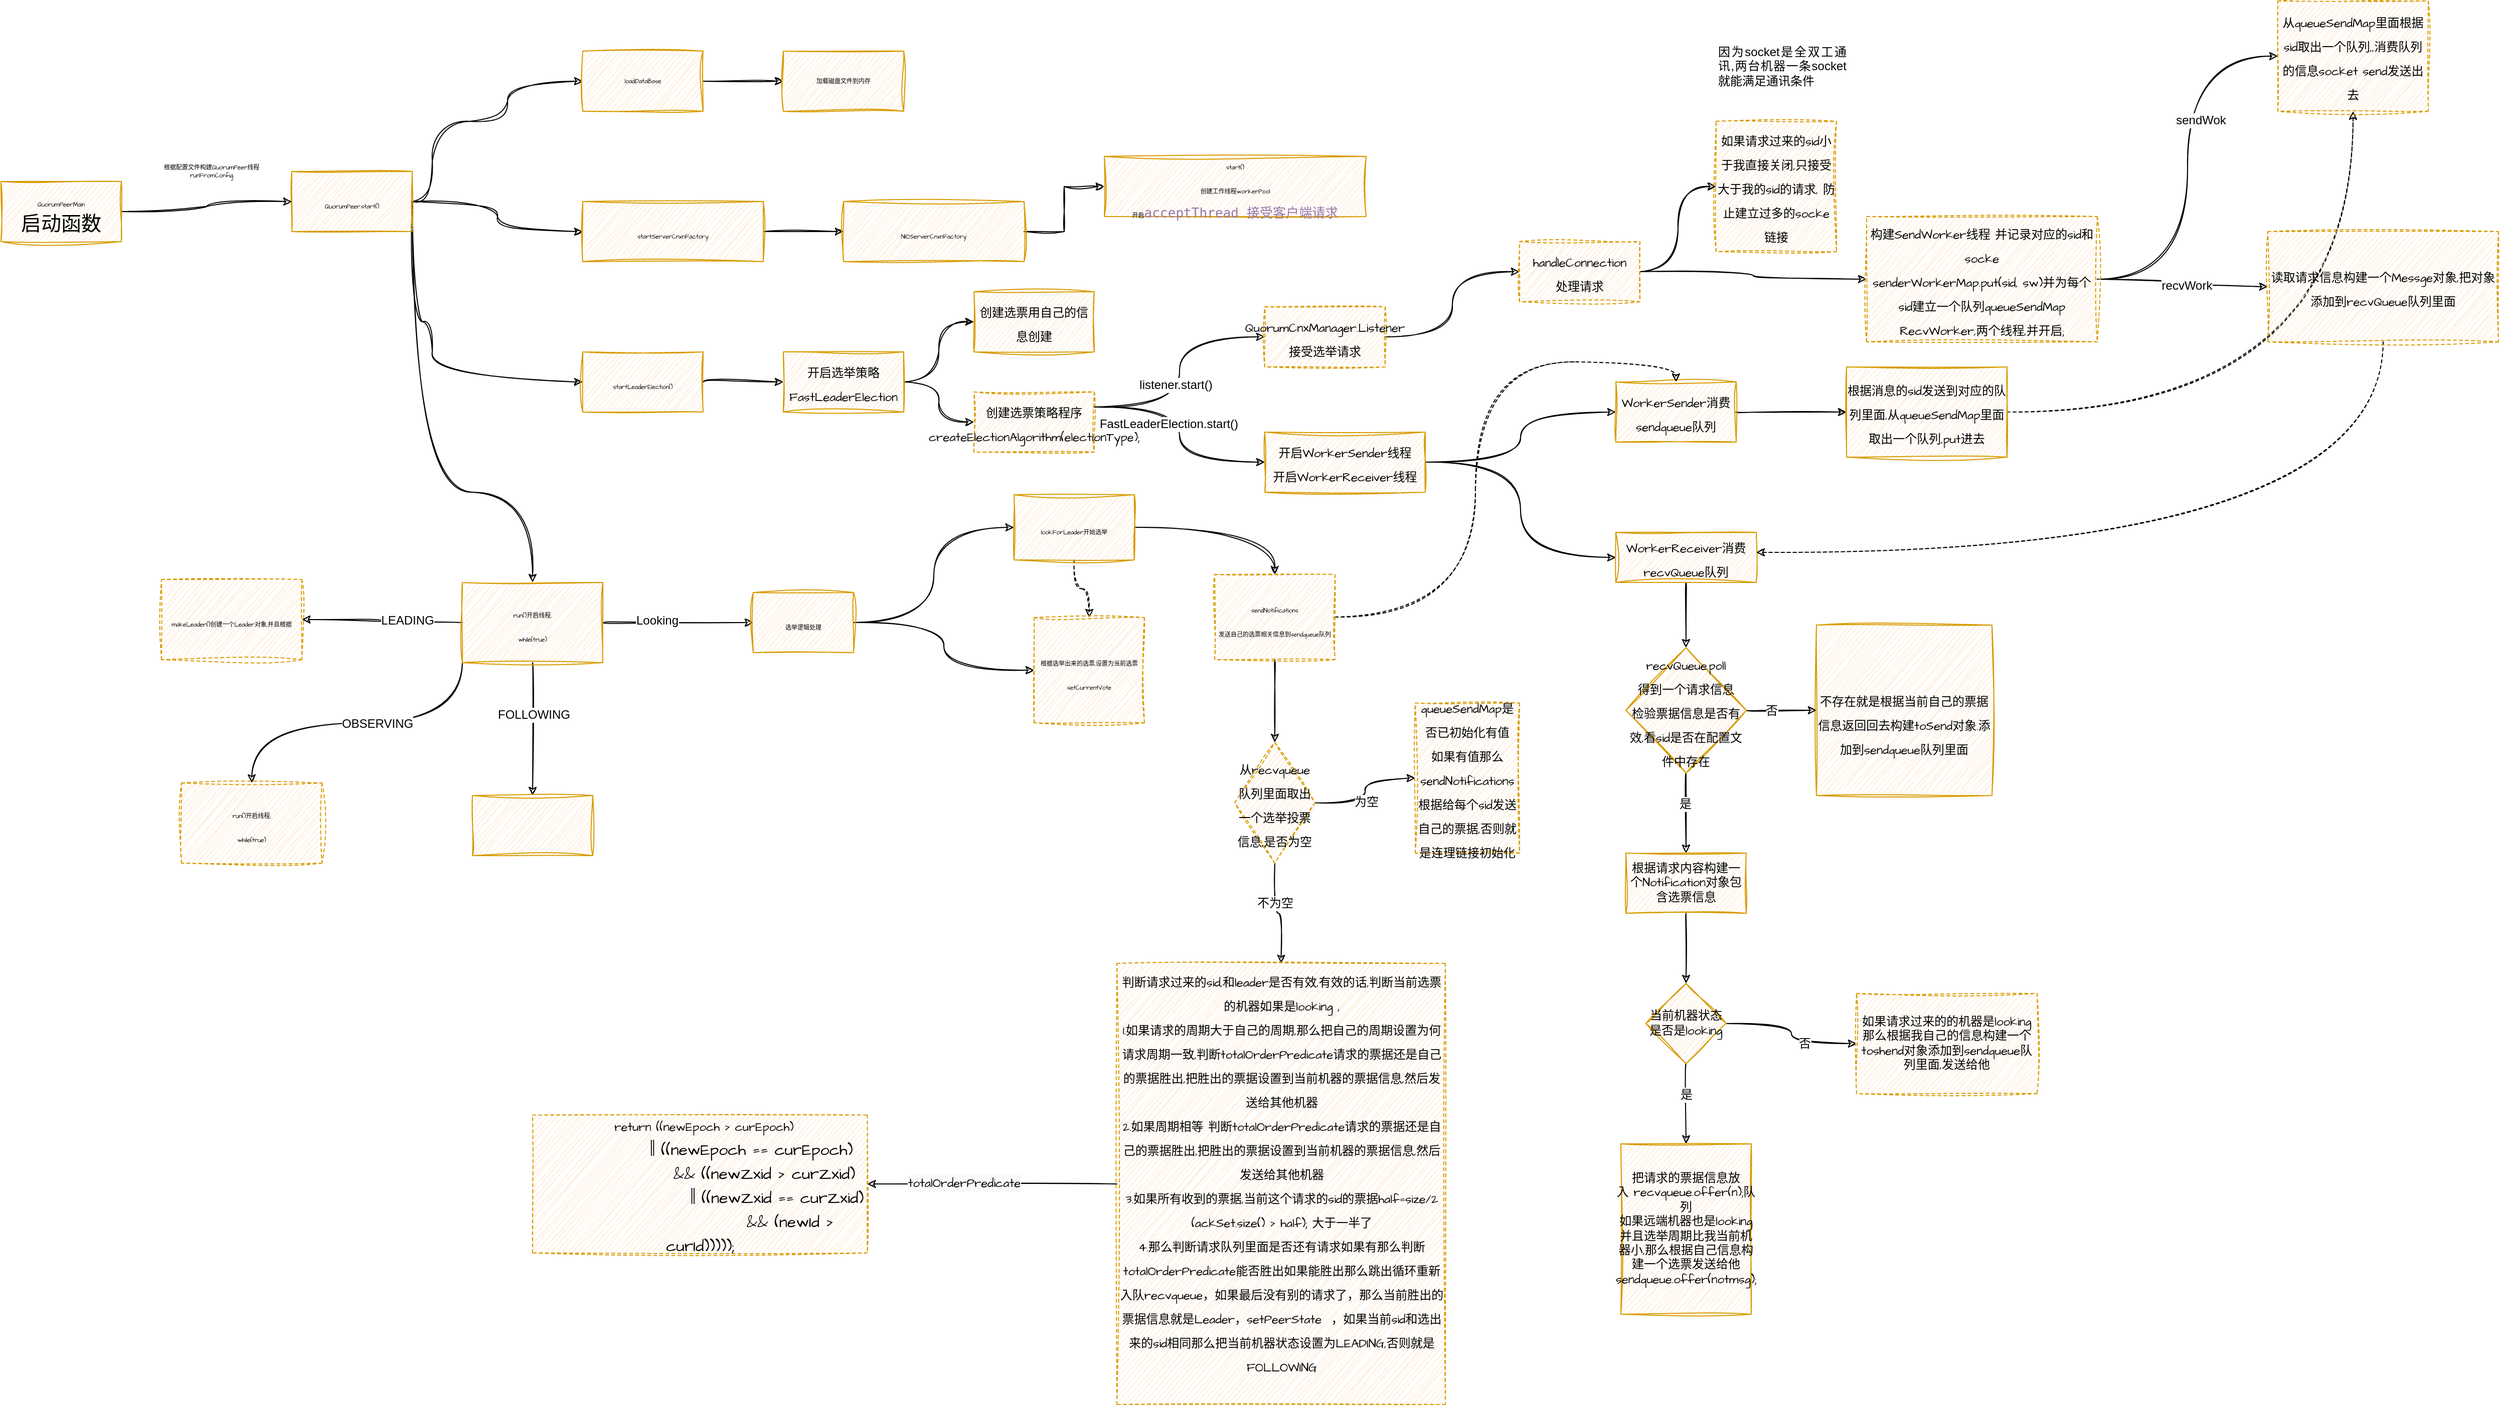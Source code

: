 <mxfile version="20.5.1" type="github">
  <diagram id="4QdjrTniJYbwN_iSQlsD" name="第 1 页">
    <mxGraphModel dx="3076" dy="1963" grid="1" gridSize="10" guides="1" tooltips="1" connect="1" arrows="1" fold="1" page="1" pageScale="1" pageWidth="827" pageHeight="1169" math="0" shadow="0">
      <root>
        <mxCell id="0" />
        <mxCell id="1" parent="0" />
        <mxCell id="eXN-wqGETpJcmfL0_PJ0-4" style="edgeStyle=orthogonalEdgeStyle;sketch=1;hachureGap=4;jiggle=2;orthogonalLoop=1;jettySize=auto;html=1;exitX=1;exitY=0.5;exitDx=0;exitDy=0;fontFamily=Architects Daughter;fontSource=https%3A%2F%2Ffonts.googleapis.com%2Fcss%3Ffamily%3DArchitects%2BDaughter;fontSize=6;entryX=0;entryY=0.5;entryDx=0;entryDy=0;curved=1;shadow=0;" parent="1" source="eXN-wqGETpJcmfL0_PJ0-1" target="eXN-wqGETpJcmfL0_PJ0-5" edge="1">
          <mxGeometry relative="1" as="geometry">
            <mxPoint x="-570" y="40" as="targetPoint" />
            <Array as="points">
              <mxPoint x="-670" y="90" />
              <mxPoint x="-595" y="90" />
              <mxPoint x="-595" y="50" />
            </Array>
          </mxGeometry>
        </mxCell>
        <mxCell id="eXN-wqGETpJcmfL0_PJ0-11" value="" style="edgeStyle=orthogonalEdgeStyle;sketch=1;hachureGap=4;jiggle=2;orthogonalLoop=1;jettySize=auto;html=1;fontFamily=Architects Daughter;fontSource=https%3A%2F%2Ffonts.googleapis.com%2Fcss%3Ffamily%3DArchitects%2BDaughter;fontSize=6;curved=1;" parent="1" source="eXN-wqGETpJcmfL0_PJ0-1" target="eXN-wqGETpJcmfL0_PJ0-10" edge="1">
          <mxGeometry relative="1" as="geometry">
            <Array as="points">
              <mxPoint x="-605" y="170" />
              <mxPoint x="-605" y="200" />
            </Array>
          </mxGeometry>
        </mxCell>
        <mxCell id="eXN-wqGETpJcmfL0_PJ0-17" style="edgeStyle=orthogonalEdgeStyle;sketch=1;hachureGap=4;jiggle=2;orthogonalLoop=1;jettySize=auto;html=1;exitX=1;exitY=0.5;exitDx=0;exitDy=0;fontFamily=Architects Daughter;fontSource=https%3A%2F%2Ffonts.googleapis.com%2Fcss%3Ffamily%3DArchitects%2BDaughter;fontSize=6;curved=1;" parent="1" source="eXN-wqGETpJcmfL0_PJ0-1" target="eXN-wqGETpJcmfL0_PJ0-16" edge="1">
          <mxGeometry relative="1" as="geometry">
            <Array as="points">
              <mxPoint x="-670" y="290" />
            </Array>
          </mxGeometry>
        </mxCell>
        <mxCell id="eXN-wqGETpJcmfL0_PJ0-41" style="edgeStyle=orthogonalEdgeStyle;curved=1;sketch=1;hachureGap=4;jiggle=2;orthogonalLoop=1;jettySize=auto;html=1;exitX=1;exitY=0.5;exitDx=0;exitDy=0;shadow=0;fontFamily=Architects Daughter;fontSource=https%3A%2F%2Ffonts.googleapis.com%2Fcss%3Ffamily%3DArchitects%2BDaughter;fontSize=12;" parent="1" source="eXN-wqGETpJcmfL0_PJ0-1" target="eXN-wqGETpJcmfL0_PJ0-40" edge="1">
          <mxGeometry relative="1" as="geometry">
            <Array as="points">
              <mxPoint x="-690" y="460" />
            </Array>
          </mxGeometry>
        </mxCell>
        <mxCell id="eXN-wqGETpJcmfL0_PJ0-1" value="&lt;span style=&quot;font-size: 6px;&quot;&gt;QuorumPeer.start()&lt;/span&gt;" style="rounded=0;whiteSpace=wrap;html=1;sketch=1;hachureGap=4;jiggle=2;fontFamily=Architects Daughter;fontSource=https%3A%2F%2Ffonts.googleapis.com%2Fcss%3Ffamily%3DArchitects%2BDaughter;fontSize=20;fillColor=#ffe6cc;strokeColor=#d79b00;" parent="1" vertex="1">
          <mxGeometry x="-810" y="140" width="120" height="60" as="geometry" />
        </mxCell>
        <mxCell id="eXN-wqGETpJcmfL0_PJ0-9" value="" style="edgeStyle=orthogonalEdgeStyle;rounded=0;sketch=1;hachureGap=4;jiggle=2;orthogonalLoop=1;jettySize=auto;html=1;fontFamily=Architects Daughter;fontSource=https%3A%2F%2Ffonts.googleapis.com%2Fcss%3Ffamily%3DArchitects%2BDaughter;fontSize=6;" parent="1" source="eXN-wqGETpJcmfL0_PJ0-5" target="eXN-wqGETpJcmfL0_PJ0-8" edge="1">
          <mxGeometry relative="1" as="geometry" />
        </mxCell>
        <mxCell id="eXN-wqGETpJcmfL0_PJ0-5" value="&lt;span style=&quot;font-size: 6px;&quot;&gt;loadDataBase&lt;/span&gt;" style="rounded=0;whiteSpace=wrap;html=1;sketch=1;hachureGap=4;jiggle=2;fontFamily=Architects Daughter;fontSource=https%3A%2F%2Ffonts.googleapis.com%2Fcss%3Ffamily%3DArchitects%2BDaughter;fontSize=6;fillColor=#ffe6cc;strokeColor=#d79b00;" parent="1" vertex="1">
          <mxGeometry x="-520" y="20" width="120" height="60" as="geometry" />
        </mxCell>
        <mxCell id="eXN-wqGETpJcmfL0_PJ0-8" value="加载磁盘文件到内存" style="rounded=0;whiteSpace=wrap;html=1;sketch=1;hachureGap=4;jiggle=2;fontFamily=Architects Daughter;fontSource=https%3A%2F%2Ffonts.googleapis.com%2Fcss%3Ffamily%3DArchitects%2BDaughter;fontSize=6;fillColor=#ffe6cc;strokeColor=#d79b00;" parent="1" vertex="1">
          <mxGeometry x="-320" y="20" width="120" height="60" as="geometry" />
        </mxCell>
        <mxCell id="eXN-wqGETpJcmfL0_PJ0-13" value="" style="edgeStyle=orthogonalEdgeStyle;rounded=0;sketch=1;hachureGap=4;jiggle=2;orthogonalLoop=1;jettySize=auto;html=1;fontFamily=Architects Daughter;fontSource=https%3A%2F%2Ffonts.googleapis.com%2Fcss%3Ffamily%3DArchitects%2BDaughter;fontSize=6;" parent="1" source="eXN-wqGETpJcmfL0_PJ0-10" target="eXN-wqGETpJcmfL0_PJ0-12" edge="1">
          <mxGeometry relative="1" as="geometry" />
        </mxCell>
        <mxCell id="eXN-wqGETpJcmfL0_PJ0-10" value="&lt;font style=&quot;font-size: 6px;&quot;&gt;startServerCnxnFactory&lt;/font&gt;" style="rounded=0;whiteSpace=wrap;html=1;sketch=1;hachureGap=4;jiggle=2;fontFamily=Architects Daughter;fontSource=https%3A%2F%2Ffonts.googleapis.com%2Fcss%3Ffamily%3DArchitects%2BDaughter;fontSize=20;fillColor=#ffe6cc;strokeColor=#d79b00;" parent="1" vertex="1">
          <mxGeometry x="-520" y="170" width="180" height="60" as="geometry" />
        </mxCell>
        <mxCell id="eXN-wqGETpJcmfL0_PJ0-15" value="" style="edgeStyle=orthogonalEdgeStyle;rounded=0;sketch=1;hachureGap=4;jiggle=2;orthogonalLoop=1;jettySize=auto;html=1;fontFamily=Architects Daughter;fontSource=https%3A%2F%2Ffonts.googleapis.com%2Fcss%3Ffamily%3DArchitects%2BDaughter;fontSize=6;" parent="1" source="eXN-wqGETpJcmfL0_PJ0-12" target="eXN-wqGETpJcmfL0_PJ0-14" edge="1">
          <mxGeometry relative="1" as="geometry" />
        </mxCell>
        <mxCell id="eXN-wqGETpJcmfL0_PJ0-12" value="&lt;font style=&quot;font-size: 6px;&quot;&gt;NIOServerCnxnFactory&lt;/font&gt;" style="rounded=0;whiteSpace=wrap;html=1;sketch=1;hachureGap=4;jiggle=2;fontFamily=Architects Daughter;fontSource=https%3A%2F%2Ffonts.googleapis.com%2Fcss%3Ffamily%3DArchitects%2BDaughter;fontSize=20;fillColor=#ffe6cc;strokeColor=#d79b00;" parent="1" vertex="1">
          <mxGeometry x="-260" y="170" width="180" height="60" as="geometry" />
        </mxCell>
        <mxCell id="eXN-wqGETpJcmfL0_PJ0-14" value="&lt;font style=&quot;font-size: 6px;&quot;&gt;start()&lt;br&gt;创建工作线程workerPool&lt;br&gt;开启&lt;/font&gt;&lt;span style=&quot;font-family: &amp;quot;JetBrains Mono&amp;quot;, monospace; font-size: 9.8pt; color: rgb(152, 118, 170);&quot;&gt;acceptThread 接受客户端请求&lt;/span&gt;" style="rounded=0;whiteSpace=wrap;html=1;sketch=1;hachureGap=4;jiggle=2;fontFamily=Architects Daughter;fontSource=https%3A%2F%2Ffonts.googleapis.com%2Fcss%3Ffamily%3DArchitects%2BDaughter;fontSize=20;fillColor=#ffe6cc;strokeColor=#d79b00;" parent="1" vertex="1">
          <mxGeometry y="125" width="261" height="60" as="geometry" />
        </mxCell>
        <mxCell id="eXN-wqGETpJcmfL0_PJ0-24" value="" style="edgeStyle=orthogonalEdgeStyle;curved=1;sketch=1;hachureGap=4;jiggle=2;orthogonalLoop=1;jettySize=auto;html=1;shadow=0;fontFamily=Architects Daughter;fontSource=https%3A%2F%2Ffonts.googleapis.com%2Fcss%3Ffamily%3DArchitects%2BDaughter;fontSize=6;" parent="1" source="eXN-wqGETpJcmfL0_PJ0-16" target="eXN-wqGETpJcmfL0_PJ0-23" edge="1">
          <mxGeometry relative="1" as="geometry" />
        </mxCell>
        <mxCell id="eXN-wqGETpJcmfL0_PJ0-16" value="&lt;span style=&quot;font-size: 6px;&quot;&gt;startLeaderElection()&lt;/span&gt;" style="rounded=0;whiteSpace=wrap;html=1;sketch=1;hachureGap=4;jiggle=2;fontFamily=Architects Daughter;fontSource=https%3A%2F%2Ffonts.googleapis.com%2Fcss%3Ffamily%3DArchitects%2BDaughter;fontSize=20;fillColor=#ffe6cc;strokeColor=#d79b00;" parent="1" vertex="1">
          <mxGeometry x="-520" y="320" width="120" height="60" as="geometry" />
        </mxCell>
        <mxCell id="eXN-wqGETpJcmfL0_PJ0-20" style="edgeStyle=orthogonalEdgeStyle;curved=1;sketch=1;hachureGap=4;jiggle=2;orthogonalLoop=1;jettySize=auto;html=1;exitX=1;exitY=0.5;exitDx=0;exitDy=0;entryX=0;entryY=0.5;entryDx=0;entryDy=0;shadow=0;fontFamily=Architects Daughter;fontSource=https%3A%2F%2Ffonts.googleapis.com%2Fcss%3Ffamily%3DArchitects%2BDaughter;fontSize=6;" parent="1" source="eXN-wqGETpJcmfL0_PJ0-18" target="eXN-wqGETpJcmfL0_PJ0-1" edge="1">
          <mxGeometry relative="1" as="geometry" />
        </mxCell>
        <mxCell id="eXN-wqGETpJcmfL0_PJ0-18" value="&lt;span style=&quot;font-size: 6px;&quot;&gt;QuorumPeerMain&lt;br&gt;&lt;/span&gt;启动函数" style="rounded=0;whiteSpace=wrap;html=1;sketch=1;hachureGap=4;jiggle=2;fontFamily=Architects Daughter;fontSource=https%3A%2F%2Ffonts.googleapis.com%2Fcss%3Ffamily%3DArchitects%2BDaughter;fontSize=20;fillColor=#ffe6cc;strokeColor=#d79b00;" parent="1" vertex="1">
          <mxGeometry x="-1100" y="150" width="120" height="60" as="geometry" />
        </mxCell>
        <mxCell id="eXN-wqGETpJcmfL0_PJ0-22" value="根据配置文件构建QuorumPeer线程&lt;br&gt;&lt;span style=&quot;font-size: 6px;&quot;&gt;runFromConfig&lt;/span&gt;" style="text;html=1;strokeColor=none;fillColor=none;align=center;verticalAlign=middle;whiteSpace=wrap;rounded=0;sketch=1;hachureGap=4;jiggle=2;fontFamily=Architects Daughter;fontSource=https%3A%2F%2Ffonts.googleapis.com%2Fcss%3Ffamily%3DArchitects%2BDaughter;fontSize=6;" parent="1" vertex="1">
          <mxGeometry x="-940" y="110" width="100" height="60" as="geometry" />
        </mxCell>
        <mxCell id="eXN-wqGETpJcmfL0_PJ0-27" value="" style="edgeStyle=orthogonalEdgeStyle;curved=1;sketch=1;hachureGap=4;jiggle=2;orthogonalLoop=1;jettySize=auto;html=1;shadow=0;fontFamily=Architects Daughter;fontSource=https%3A%2F%2Ffonts.googleapis.com%2Fcss%3Ffamily%3DArchitects%2BDaughter;fontSize=12;" parent="1" source="eXN-wqGETpJcmfL0_PJ0-23" target="eXN-wqGETpJcmfL0_PJ0-26" edge="1">
          <mxGeometry relative="1" as="geometry" />
        </mxCell>
        <mxCell id="l0C-tS_rNnkQWnDNGzkq-2" style="edgeStyle=orthogonalEdgeStyle;curved=1;sketch=1;orthogonalLoop=1;jettySize=auto;html=1;exitX=1;exitY=0.5;exitDx=0;exitDy=0;" parent="1" source="eXN-wqGETpJcmfL0_PJ0-23" target="l0C-tS_rNnkQWnDNGzkq-1" edge="1">
          <mxGeometry relative="1" as="geometry" />
        </mxCell>
        <mxCell id="eXN-wqGETpJcmfL0_PJ0-23" value="&lt;font style=&quot;font-size: 12px;&quot;&gt;开启选举策略FastLeaderElection&lt;/font&gt;" style="whiteSpace=wrap;html=1;fontSize=20;fontFamily=Architects Daughter;fillColor=#ffe6cc;strokeColor=#d79b00;rounded=0;sketch=1;hachureGap=4;jiggle=2;fontSource=https%3A%2F%2Ffonts.googleapis.com%2Fcss%3Ffamily%3DArchitects%2BDaughter;" parent="1" vertex="1">
          <mxGeometry x="-320" y="320" width="120" height="60" as="geometry" />
        </mxCell>
        <mxCell id="eXN-wqGETpJcmfL0_PJ0-26" value="&lt;font style=&quot;font-size: 12px;&quot;&gt;创建选票用自己的信息创建&lt;/font&gt;" style="whiteSpace=wrap;html=1;fontSize=20;fontFamily=Architects Daughter;fillColor=#ffe6cc;strokeColor=#d79b00;rounded=0;sketch=1;hachureGap=4;jiggle=2;fontSource=https%3A%2F%2Ffonts.googleapis.com%2Fcss%3Ffamily%3DArchitects%2BDaughter;" parent="1" vertex="1">
          <mxGeometry x="-130" y="260" width="120" height="60" as="geometry" />
        </mxCell>
        <mxCell id="l0C-tS_rNnkQWnDNGzkq-33" style="edgeStyle=orthogonalEdgeStyle;curved=1;sketch=1;orthogonalLoop=1;jettySize=auto;html=1;exitX=1;exitY=0.5;exitDx=0;exitDy=0;entryX=0;entryY=0.5;entryDx=0;entryDy=0;fontSize=12;" parent="1" source="eXN-wqGETpJcmfL0_PJ0-28" target="eXN-wqGETpJcmfL0_PJ0-34" edge="1">
          <mxGeometry relative="1" as="geometry" />
        </mxCell>
        <mxCell id="l0C-tS_rNnkQWnDNGzkq-34" style="edgeStyle=orthogonalEdgeStyle;curved=1;sketch=1;orthogonalLoop=1;jettySize=auto;html=1;exitX=1;exitY=0.5;exitDx=0;exitDy=0;entryX=0;entryY=0.5;entryDx=0;entryDy=0;fontSize=12;" parent="1" source="eXN-wqGETpJcmfL0_PJ0-28" target="eXN-wqGETpJcmfL0_PJ0-30" edge="1">
          <mxGeometry relative="1" as="geometry" />
        </mxCell>
        <mxCell id="eXN-wqGETpJcmfL0_PJ0-28" value="&lt;font style=&quot;font-size: 12px;&quot;&gt;开启WorkerSender线程&lt;br&gt;开启WorkerReceiver线程&lt;br&gt;&lt;/font&gt;" style="whiteSpace=wrap;html=1;fontSize=20;fontFamily=Architects Daughter;fillColor=#ffe6cc;strokeColor=#d79b00;rounded=0;sketch=1;hachureGap=4;jiggle=2;fontSource=https%3A%2F%2Ffonts.googleapis.com%2Fcss%3Ffamily%3DArchitects%2BDaughter;" parent="1" vertex="1">
          <mxGeometry x="160" y="400" width="160" height="60" as="geometry" />
        </mxCell>
        <mxCell id="eXN-wqGETpJcmfL0_PJ0-33" value="" style="edgeStyle=orthogonalEdgeStyle;curved=1;sketch=1;hachureGap=4;jiggle=2;orthogonalLoop=1;jettySize=auto;html=1;shadow=0;fontFamily=Architects Daughter;fontSource=https%3A%2F%2Ffonts.googleapis.com%2Fcss%3Ffamily%3DArchitects%2BDaughter;fontSize=12;" parent="1" source="eXN-wqGETpJcmfL0_PJ0-30" target="eXN-wqGETpJcmfL0_PJ0-32" edge="1">
          <mxGeometry relative="1" as="geometry" />
        </mxCell>
        <mxCell id="eXN-wqGETpJcmfL0_PJ0-30" value="&lt;font style=&quot;font-size: 12px;&quot;&gt;WorkerSender消费sendqueue队列&lt;/font&gt;" style="whiteSpace=wrap;html=1;fontSize=20;fontFamily=Architects Daughter;fillColor=#ffe6cc;strokeColor=#d79b00;rounded=0;sketch=1;hachureGap=4;jiggle=2;fontSource=https%3A%2F%2Ffonts.googleapis.com%2Fcss%3Ffamily%3DArchitects%2BDaughter;" parent="1" vertex="1">
          <mxGeometry x="510" y="350" width="120" height="60" as="geometry" />
        </mxCell>
        <mxCell id="l0C-tS_rNnkQWnDNGzkq-26" style="edgeStyle=orthogonalEdgeStyle;curved=1;sketch=1;orthogonalLoop=1;jettySize=auto;html=1;exitX=1;exitY=0.5;exitDx=0;exitDy=0;fontSize=12;dashed=1;" parent="1" source="eXN-wqGETpJcmfL0_PJ0-32" target="l0C-tS_rNnkQWnDNGzkq-16" edge="1">
          <mxGeometry relative="1" as="geometry" />
        </mxCell>
        <mxCell id="eXN-wqGETpJcmfL0_PJ0-32" value="&lt;font style=&quot;font-size: 12px;&quot;&gt;根据消息的sid发送到对应的队列里面,从&lt;/font&gt;&lt;span style=&quot;font-size: 12px;&quot;&gt;queueSendMap里面取出一个队列,put进去&lt;/span&gt;" style="whiteSpace=wrap;html=1;fontSize=20;fontFamily=Architects Daughter;fillColor=#ffe6cc;strokeColor=#d79b00;rounded=0;sketch=1;hachureGap=4;jiggle=2;fontSource=https%3A%2F%2Ffonts.googleapis.com%2Fcss%3Ffamily%3DArchitects%2BDaughter;" parent="1" vertex="1">
          <mxGeometry x="740" y="335" width="160" height="90" as="geometry" />
        </mxCell>
        <mxCell id="l0C-tS_rNnkQWnDNGzkq-38" value="" style="edgeStyle=orthogonalEdgeStyle;curved=1;sketch=1;orthogonalLoop=1;jettySize=auto;html=1;fontSize=12;" parent="1" source="eXN-wqGETpJcmfL0_PJ0-34" target="l0C-tS_rNnkQWnDNGzkq-37" edge="1">
          <mxGeometry relative="1" as="geometry" />
        </mxCell>
        <mxCell id="eXN-wqGETpJcmfL0_PJ0-34" value="&lt;font style=&quot;&quot;&gt;&lt;font style=&quot;font-size: 12px;&quot;&gt;WorkerReceiver消费&lt;br&gt;recvQueue队列&lt;/font&gt;&lt;br&gt;&lt;/font&gt;" style="whiteSpace=wrap;html=1;fontSize=20;fontFamily=Architects Daughter;fillColor=#ffe6cc;strokeColor=#d79b00;rounded=0;sketch=1;hachureGap=4;jiggle=2;fontSource=https%3A%2F%2Ffonts.googleapis.com%2Fcss%3Ffamily%3DArchitects%2BDaughter;" parent="1" vertex="1">
          <mxGeometry x="510" y="500" width="140" height="50" as="geometry" />
        </mxCell>
        <mxCell id="eXN-wqGETpJcmfL0_PJ0-36" value="&lt;font style=&quot;font-size: 12px;&quot;&gt;&lt;br&gt;不存在就是根据当前自己的票据信息返回回去构建toSend对象.添加到sendqueue队列里面&lt;br&gt;&lt;/font&gt;" style="whiteSpace=wrap;html=1;fontSize=20;fontFamily=Architects Daughter;fillColor=#ffe6cc;strokeColor=#d79b00;rounded=0;sketch=1;hachureGap=4;jiggle=2;fontSource=https%3A%2F%2Ffonts.googleapis.com%2Fcss%3Ffamily%3DArchitects%2BDaughter;" parent="1" vertex="1">
          <mxGeometry x="710" y="592.5" width="175" height="170" as="geometry" />
        </mxCell>
        <mxCell id="eXN-wqGETpJcmfL0_PJ0-43" value="" style="edgeStyle=orthogonalEdgeStyle;curved=1;sketch=1;hachureGap=4;jiggle=2;orthogonalLoop=1;jettySize=auto;html=1;shadow=0;fontFamily=Architects Daughter;fontSource=https%3A%2F%2Ffonts.googleapis.com%2Fcss%3Ffamily%3DArchitects%2BDaughter;fontSize=12;" parent="1" source="eXN-wqGETpJcmfL0_PJ0-40" target="eXN-wqGETpJcmfL0_PJ0-42" edge="1">
          <mxGeometry relative="1" as="geometry" />
        </mxCell>
        <mxCell id="SaO7pbgg0EJGe3TH0KzH-3" value="Looking" style="edgeLabel;html=1;align=center;verticalAlign=middle;resizable=0;points=[];fontSize=12;" vertex="1" connectable="0" parent="eXN-wqGETpJcmfL0_PJ0-43">
          <mxGeometry x="-0.28" y="2" relative="1" as="geometry">
            <mxPoint as="offset" />
          </mxGeometry>
        </mxCell>
        <mxCell id="SaO7pbgg0EJGe3TH0KzH-5" style="edgeStyle=orthogonalEdgeStyle;curved=1;sketch=1;orthogonalLoop=1;jettySize=auto;html=1;exitX=0;exitY=0.5;exitDx=0;exitDy=0;fontSize=12;" edge="1" parent="1" source="eXN-wqGETpJcmfL0_PJ0-40" target="SaO7pbgg0EJGe3TH0KzH-4">
          <mxGeometry relative="1" as="geometry" />
        </mxCell>
        <mxCell id="SaO7pbgg0EJGe3TH0KzH-7" value="LEADING" style="edgeLabel;html=1;align=center;verticalAlign=middle;resizable=0;points=[];fontSize=12;" vertex="1" connectable="0" parent="SaO7pbgg0EJGe3TH0KzH-5">
          <mxGeometry x="-0.318" y="-2" relative="1" as="geometry">
            <mxPoint as="offset" />
          </mxGeometry>
        </mxCell>
        <mxCell id="SaO7pbgg0EJGe3TH0KzH-9" value="" style="edgeStyle=orthogonalEdgeStyle;curved=1;sketch=1;orthogonalLoop=1;jettySize=auto;html=1;fontSize=12;" edge="1" parent="1" source="eXN-wqGETpJcmfL0_PJ0-40" target="SaO7pbgg0EJGe3TH0KzH-8">
          <mxGeometry relative="1" as="geometry" />
        </mxCell>
        <mxCell id="SaO7pbgg0EJGe3TH0KzH-10" value="FOLLOWING" style="edgeLabel;html=1;align=center;verticalAlign=middle;resizable=0;points=[];fontSize=12;" vertex="1" connectable="0" parent="SaO7pbgg0EJGe3TH0KzH-9">
          <mxGeometry x="-0.222" y="1" relative="1" as="geometry">
            <mxPoint as="offset" />
          </mxGeometry>
        </mxCell>
        <mxCell id="SaO7pbgg0EJGe3TH0KzH-12" style="edgeStyle=orthogonalEdgeStyle;curved=1;sketch=1;orthogonalLoop=1;jettySize=auto;html=1;exitX=0;exitY=1;exitDx=0;exitDy=0;fontSize=12;" edge="1" parent="1" source="eXN-wqGETpJcmfL0_PJ0-40" target="SaO7pbgg0EJGe3TH0KzH-11">
          <mxGeometry relative="1" as="geometry" />
        </mxCell>
        <mxCell id="SaO7pbgg0EJGe3TH0KzH-13" value="OBSERVING" style="edgeLabel;html=1;align=center;verticalAlign=middle;resizable=0;points=[];fontSize=12;" vertex="1" connectable="0" parent="SaO7pbgg0EJGe3TH0KzH-12">
          <mxGeometry x="-0.121" y="1" relative="1" as="geometry">
            <mxPoint as="offset" />
          </mxGeometry>
        </mxCell>
        <mxCell id="eXN-wqGETpJcmfL0_PJ0-40" value="&lt;span style=&quot;font-size: 6px;&quot;&gt;run()开启线程,&lt;br&gt;&lt;/span&gt;&lt;span style=&quot;font-size: 6px;&quot;&gt;while(true)&lt;/span&gt;" style="rounded=0;whiteSpace=wrap;html=1;sketch=1;hachureGap=4;jiggle=2;fontFamily=Architects Daughter;fontSource=https%3A%2F%2Ffonts.googleapis.com%2Fcss%3Ffamily%3DArchitects%2BDaughter;fontSize=20;fillColor=#ffe6cc;strokeColor=#d79b00;" parent="1" vertex="1">
          <mxGeometry x="-640" y="550" width="140" height="80" as="geometry" />
        </mxCell>
        <mxCell id="eXN-wqGETpJcmfL0_PJ0-45" value="" style="edgeStyle=orthogonalEdgeStyle;curved=1;sketch=1;hachureGap=4;jiggle=2;orthogonalLoop=1;jettySize=auto;html=1;shadow=0;fontFamily=Architects Daughter;fontSource=https%3A%2F%2Ffonts.googleapis.com%2Fcss%3Ffamily%3DArchitects%2BDaughter;fontSize=12;entryX=0;entryY=0.5;entryDx=0;entryDy=0;" parent="1" source="eXN-wqGETpJcmfL0_PJ0-42" target="eXN-wqGETpJcmfL0_PJ0-44" edge="1">
          <mxGeometry relative="1" as="geometry" />
        </mxCell>
        <mxCell id="l0C-tS_rNnkQWnDNGzkq-28" style="edgeStyle=orthogonalEdgeStyle;curved=1;sketch=1;orthogonalLoop=1;jettySize=auto;html=1;fontSize=12;entryX=0;entryY=0.5;entryDx=0;entryDy=0;" parent="1" source="eXN-wqGETpJcmfL0_PJ0-42" target="l0C-tS_rNnkQWnDNGzkq-27" edge="1">
          <mxGeometry relative="1" as="geometry" />
        </mxCell>
        <mxCell id="eXN-wqGETpJcmfL0_PJ0-42" value="&lt;span style=&quot;font-size: 6px;&quot;&gt;选举逻辑处理&lt;/span&gt;&lt;span style=&quot;font-size: 6px;&quot;&gt;&lt;br&gt;&lt;/span&gt;" style="rounded=0;whiteSpace=wrap;html=1;sketch=1;hachureGap=4;jiggle=2;fontFamily=Architects Daughter;fontSource=https%3A%2F%2Ffonts.googleapis.com%2Fcss%3Ffamily%3DArchitects%2BDaughter;fontSize=20;fillColor=#ffe6cc;strokeColor=#d79b00;" parent="1" vertex="1">
          <mxGeometry x="-350" y="560" width="100" height="60" as="geometry" />
        </mxCell>
        <mxCell id="eXN-wqGETpJcmfL0_PJ0-47" value="" style="edgeStyle=orthogonalEdgeStyle;curved=1;sketch=1;hachureGap=4;jiggle=2;orthogonalLoop=1;jettySize=auto;html=1;shadow=0;fontFamily=Architects Daughter;fontSource=https%3A%2F%2Ffonts.googleapis.com%2Fcss%3Ffamily%3DArchitects%2BDaughter;fontSize=12;" parent="1" source="eXN-wqGETpJcmfL0_PJ0-44" target="eXN-wqGETpJcmfL0_PJ0-46" edge="1">
          <mxGeometry relative="1" as="geometry" />
        </mxCell>
        <mxCell id="l0C-tS_rNnkQWnDNGzkq-36" style="edgeStyle=orthogonalEdgeStyle;curved=1;sketch=1;orthogonalLoop=1;jettySize=auto;html=1;exitX=0.5;exitY=1;exitDx=0;exitDy=0;entryX=0.5;entryY=0;entryDx=0;entryDy=0;dashed=1;fontSize=12;" parent="1" source="eXN-wqGETpJcmfL0_PJ0-44" target="l0C-tS_rNnkQWnDNGzkq-27" edge="1">
          <mxGeometry relative="1" as="geometry" />
        </mxCell>
        <mxCell id="eXN-wqGETpJcmfL0_PJ0-44" value="&lt;span style=&quot;font-size: 6px;&quot;&gt;lookForLeader开始选举&lt;/span&gt;" style="rounded=0;whiteSpace=wrap;html=1;sketch=1;hachureGap=4;jiggle=2;fontFamily=Architects Daughter;fontSource=https%3A%2F%2Ffonts.googleapis.com%2Fcss%3Ffamily%3DArchitects%2BDaughter;fontSize=20;fillColor=#ffe6cc;strokeColor=#d79b00;" parent="1" vertex="1">
          <mxGeometry x="-90" y="462.5" width="120" height="65" as="geometry" />
        </mxCell>
        <mxCell id="AgxKfgJzbOdi9m-goNTT-1" style="edgeStyle=orthogonalEdgeStyle;orthogonalLoop=1;jettySize=auto;html=1;exitX=0.5;exitY=0;exitDx=0;exitDy=0;entryX=0.5;entryY=0;entryDx=0;entryDy=0;curved=1;sketch=1;strokeColor=none;" parent="1" target="eXN-wqGETpJcmfL0_PJ0-32" edge="1">
          <mxGeometry relative="1" as="geometry">
            <mxPoint x="310" y="552" as="sourcePoint" />
          </mxGeometry>
        </mxCell>
        <mxCell id="l0C-tS_rNnkQWnDNGzkq-3" style="edgeStyle=orthogonalEdgeStyle;curved=1;sketch=1;orthogonalLoop=1;jettySize=auto;html=1;exitX=1;exitY=0.5;exitDx=0;exitDy=0;entryX=0.5;entryY=0;entryDx=0;entryDy=0;dashed=1;" parent="1" source="eXN-wqGETpJcmfL0_PJ0-46" target="eXN-wqGETpJcmfL0_PJ0-30" edge="1">
          <mxGeometry relative="1" as="geometry" />
        </mxCell>
        <mxCell id="l0C-tS_rNnkQWnDNGzkq-67" value="" style="edgeStyle=orthogonalEdgeStyle;curved=1;sketch=1;orthogonalLoop=1;jettySize=auto;html=1;fontSize=12;" parent="1" source="eXN-wqGETpJcmfL0_PJ0-46" target="l0C-tS_rNnkQWnDNGzkq-66" edge="1">
          <mxGeometry relative="1" as="geometry" />
        </mxCell>
        <mxCell id="eXN-wqGETpJcmfL0_PJ0-46" value="&lt;span style=&quot;font-size: 6px;&quot;&gt;sendNotifications&lt;br&gt;发送自己的选票相关信息到sendqueue队列&lt;br&gt;&lt;/span&gt;" style="rounded=0;whiteSpace=wrap;html=1;sketch=1;hachureGap=4;jiggle=2;fontFamily=Architects Daughter;fontSource=https%3A%2F%2Ffonts.googleapis.com%2Fcss%3Ffamily%3DArchitects%2BDaughter;fontSize=20;fillColor=#ffe6cc;strokeColor=#d79b00;dashed=1;" parent="1" vertex="1">
          <mxGeometry x="110" y="542" width="120" height="85" as="geometry" />
        </mxCell>
        <mxCell id="l0C-tS_rNnkQWnDNGzkq-5" style="edgeStyle=orthogonalEdgeStyle;curved=1;sketch=1;orthogonalLoop=1;jettySize=auto;html=1;exitX=1;exitY=0.25;exitDx=0;exitDy=0;entryX=0;entryY=0.5;entryDx=0;entryDy=0;" parent="1" source="l0C-tS_rNnkQWnDNGzkq-1" target="l0C-tS_rNnkQWnDNGzkq-4" edge="1">
          <mxGeometry relative="1" as="geometry" />
        </mxCell>
        <mxCell id="l0C-tS_rNnkQWnDNGzkq-29" value="listener.start()" style="edgeLabel;html=1;align=center;verticalAlign=middle;resizable=0;points=[];fontSize=12;" parent="l0C-tS_rNnkQWnDNGzkq-5" vertex="1" connectable="0">
          <mxGeometry x="-0.108" y="4" relative="1" as="geometry">
            <mxPoint as="offset" />
          </mxGeometry>
        </mxCell>
        <mxCell id="l0C-tS_rNnkQWnDNGzkq-1" value="&lt;font style=&quot;font-size: 12px;&quot;&gt;创建选票策略程序&lt;br&gt;createElectionAlgorithm(electionType);&lt;br&gt;&lt;/font&gt;" style="whiteSpace=wrap;html=1;fontSize=20;fontFamily=Architects Daughter;fillColor=#ffe6cc;strokeColor=#d79b00;rounded=0;sketch=1;hachureGap=4;jiggle=2;fontSource=https%3A%2F%2Ffonts.googleapis.com%2Fcss%3Ffamily%3DArchitects%2BDaughter;dashed=1;" parent="1" vertex="1">
          <mxGeometry x="-130" y="360" width="120" height="60" as="geometry" />
        </mxCell>
        <mxCell id="l0C-tS_rNnkQWnDNGzkq-9" style="edgeStyle=orthogonalEdgeStyle;curved=1;sketch=1;orthogonalLoop=1;jettySize=auto;html=1;exitX=1;exitY=0.5;exitDx=0;exitDy=0;entryX=0;entryY=0.5;entryDx=0;entryDy=0;fontSize=12;" parent="1" source="l0C-tS_rNnkQWnDNGzkq-4" target="l0C-tS_rNnkQWnDNGzkq-7" edge="1">
          <mxGeometry relative="1" as="geometry" />
        </mxCell>
        <mxCell id="l0C-tS_rNnkQWnDNGzkq-4" value="&lt;font style=&quot;&quot;&gt;&lt;span style=&quot;font-size: 12px;&quot;&gt;QuorumCnxManager.Listener&lt;br&gt;&lt;/span&gt;&lt;font style=&quot;font-size: 12px;&quot;&gt;接受选举请求&lt;/font&gt;&lt;br&gt;&lt;/font&gt;" style="whiteSpace=wrap;html=1;fontSize=20;fontFamily=Architects Daughter;fillColor=#ffe6cc;strokeColor=#d79b00;rounded=0;sketch=1;hachureGap=4;jiggle=2;fontSource=https%3A%2F%2Ffonts.googleapis.com%2Fcss%3Ffamily%3DArchitects%2BDaughter;dashed=1;" parent="1" vertex="1">
          <mxGeometry x="160" y="275" width="120" height="60" as="geometry" />
        </mxCell>
        <mxCell id="l0C-tS_rNnkQWnDNGzkq-6" style="edgeStyle=orthogonalEdgeStyle;curved=1;sketch=1;orthogonalLoop=1;jettySize=auto;html=1;exitX=1;exitY=0.25;exitDx=0;exitDy=0;entryX=0;entryY=0.5;entryDx=0;entryDy=0;fontSize=12;" parent="1" source="l0C-tS_rNnkQWnDNGzkq-1" target="eXN-wqGETpJcmfL0_PJ0-28" edge="1">
          <mxGeometry relative="1" as="geometry" />
        </mxCell>
        <mxCell id="l0C-tS_rNnkQWnDNGzkq-31" value="FastLeaderElection.start()" style="edgeLabel;html=1;align=center;verticalAlign=middle;resizable=0;points=[];fontSize=12;" parent="l0C-tS_rNnkQWnDNGzkq-6" vertex="1" connectable="0">
          <mxGeometry x="-0.093" y="-11" relative="1" as="geometry">
            <mxPoint as="offset" />
          </mxGeometry>
        </mxCell>
        <mxCell id="l0C-tS_rNnkQWnDNGzkq-13" style="edgeStyle=orthogonalEdgeStyle;curved=1;sketch=1;orthogonalLoop=1;jettySize=auto;html=1;exitX=1;exitY=0.5;exitDx=0;exitDy=0;fontSize=12;" parent="1" source="l0C-tS_rNnkQWnDNGzkq-7" target="l0C-tS_rNnkQWnDNGzkq-12" edge="1">
          <mxGeometry relative="1" as="geometry" />
        </mxCell>
        <mxCell id="l0C-tS_rNnkQWnDNGzkq-15" style="edgeStyle=orthogonalEdgeStyle;curved=1;sketch=1;orthogonalLoop=1;jettySize=auto;html=1;exitX=1;exitY=0.5;exitDx=0;exitDy=0;fontSize=12;" parent="1" source="l0C-tS_rNnkQWnDNGzkq-7" target="l0C-tS_rNnkQWnDNGzkq-14" edge="1">
          <mxGeometry relative="1" as="geometry" />
        </mxCell>
        <mxCell id="l0C-tS_rNnkQWnDNGzkq-7" value="&lt;font style=&quot;&quot;&gt;&lt;span style=&quot;font-size: 12px;&quot;&gt;handleConnection&lt;br&gt;&lt;/span&gt;&lt;font style=&quot;font-size: 12px;&quot;&gt;处理请求&lt;/font&gt;&lt;br&gt;&lt;/font&gt;" style="whiteSpace=wrap;html=1;fontSize=20;fontFamily=Architects Daughter;fillColor=#ffe6cc;strokeColor=#d79b00;rounded=0;sketch=1;hachureGap=4;jiggle=2;fontSource=https%3A%2F%2Ffonts.googleapis.com%2Fcss%3Ffamily%3DArchitects%2BDaughter;dashed=1;" parent="1" vertex="1">
          <mxGeometry x="414" y="210" width="120" height="60" as="geometry" />
        </mxCell>
        <mxCell id="l0C-tS_rNnkQWnDNGzkq-12" value="&lt;font style=&quot;&quot;&gt;&lt;span style=&quot;font-size: 12px;&quot;&gt;如果请求过来的sid小于我直接关闭,只接受大于我的sid的请求, 防止建立过多的socke链接&lt;/span&gt;&lt;br&gt;&lt;/font&gt;" style="whiteSpace=wrap;html=1;fontSize=20;fontFamily=Architects Daughter;fillColor=#ffe6cc;strokeColor=#d79b00;rounded=0;sketch=1;hachureGap=4;jiggle=2;fontSource=https%3A%2F%2Ffonts.googleapis.com%2Fcss%3Ffamily%3DArchitects%2BDaughter;dashed=1;" parent="1" vertex="1">
          <mxGeometry x="610" y="90" width="120" height="130" as="geometry" />
        </mxCell>
        <mxCell id="l0C-tS_rNnkQWnDNGzkq-17" value="" style="edgeStyle=orthogonalEdgeStyle;curved=1;sketch=1;orthogonalLoop=1;jettySize=auto;html=1;fontSize=12;entryX=0;entryY=0.5;entryDx=0;entryDy=0;" parent="1" source="l0C-tS_rNnkQWnDNGzkq-14" target="l0C-tS_rNnkQWnDNGzkq-16" edge="1">
          <mxGeometry relative="1" as="geometry" />
        </mxCell>
        <mxCell id="l0C-tS_rNnkQWnDNGzkq-18" value="&lt;pre style=&quot;background-color:#2b2b2b;color:#a9b7c6;font-family:&#39;JetBrains Mono&#39;,monospace;font-size:9.8pt;&quot;&gt;&lt;br&gt;&lt;/pre&gt;" style="edgeLabel;html=1;align=center;verticalAlign=middle;resizable=0;points=[];fontSize=12;" parent="l0C-tS_rNnkQWnDNGzkq-17" vertex="1" connectable="0">
          <mxGeometry x="0.291" y="-26" relative="1" as="geometry">
            <mxPoint as="offset" />
          </mxGeometry>
        </mxCell>
        <mxCell id="l0C-tS_rNnkQWnDNGzkq-19" value="sendWok" style="edgeLabel;html=1;align=center;verticalAlign=middle;resizable=0;points=[];fontSize=12;" parent="l0C-tS_rNnkQWnDNGzkq-17" vertex="1" connectable="0">
          <mxGeometry x="0.238" y="-13" relative="1" as="geometry">
            <mxPoint as="offset" />
          </mxGeometry>
        </mxCell>
        <mxCell id="l0C-tS_rNnkQWnDNGzkq-22" style="edgeStyle=orthogonalEdgeStyle;curved=1;sketch=1;orthogonalLoop=1;jettySize=auto;html=1;exitX=1;exitY=0.5;exitDx=0;exitDy=0;fontSize=12;" parent="1" source="l0C-tS_rNnkQWnDNGzkq-14" target="l0C-tS_rNnkQWnDNGzkq-21" edge="1">
          <mxGeometry relative="1" as="geometry" />
        </mxCell>
        <mxCell id="l0C-tS_rNnkQWnDNGzkq-23" value="recvWork" style="edgeLabel;html=1;align=center;verticalAlign=middle;resizable=0;points=[];fontSize=12;" parent="l0C-tS_rNnkQWnDNGzkq-22" vertex="1" connectable="0">
          <mxGeometry x="0.086" y="1" relative="1" as="geometry">
            <mxPoint as="offset" />
          </mxGeometry>
        </mxCell>
        <mxCell id="l0C-tS_rNnkQWnDNGzkq-14" value="&lt;font style=&quot;&quot;&gt;&lt;font style=&quot;font-size: 12px;&quot;&gt;构建SendWorker线程 并记录对应的sid和socke&lt;br&gt;senderWorkerMap.put(sid, sw)并为每个sid建立一个队列queueSendMap&lt;br&gt;RecvWorker,两个线程,并开启&lt;/font&gt;&lt;font style=&quot;font-size: 12px;&quot;&gt;;&lt;/font&gt;&lt;br&gt;&lt;/font&gt;" style="whiteSpace=wrap;html=1;fontSize=20;fontFamily=Architects Daughter;fillColor=#ffe6cc;strokeColor=#d79b00;rounded=0;sketch=1;hachureGap=4;jiggle=2;fontSource=https%3A%2F%2Ffonts.googleapis.com%2Fcss%3Ffamily%3DArchitects%2BDaughter;dashed=1;" parent="1" vertex="1">
          <mxGeometry x="760" y="185" width="230" height="125" as="geometry" />
        </mxCell>
        <mxCell id="l0C-tS_rNnkQWnDNGzkq-16" value="&lt;font style=&quot;&quot;&gt;&lt;font style=&quot;font-size: 12px;&quot;&gt;从queueSendMap里面根据sid取出一个队列,,消费队列的信息socket send发送出去&lt;/font&gt;&lt;br&gt;&lt;/font&gt;" style="whiteSpace=wrap;html=1;fontSize=20;fontFamily=Architects Daughter;fillColor=#ffe6cc;strokeColor=#d79b00;rounded=0;sketch=1;hachureGap=4;jiggle=2;fontSource=https%3A%2F%2Ffonts.googleapis.com%2Fcss%3Ffamily%3DArchitects%2BDaughter;dashed=1;" parent="1" vertex="1">
          <mxGeometry x="1170" y="-30" width="150" height="110" as="geometry" />
        </mxCell>
        <mxCell id="l0C-tS_rNnkQWnDNGzkq-35" style="edgeStyle=orthogonalEdgeStyle;curved=1;sketch=1;orthogonalLoop=1;jettySize=auto;html=1;exitX=0.5;exitY=1;exitDx=0;exitDy=0;entryX=1;entryY=0.4;entryDx=0;entryDy=0;fontSize=12;dashed=1;entryPerimeter=0;" parent="1" source="l0C-tS_rNnkQWnDNGzkq-21" target="eXN-wqGETpJcmfL0_PJ0-34" edge="1">
          <mxGeometry relative="1" as="geometry" />
        </mxCell>
        <mxCell id="l0C-tS_rNnkQWnDNGzkq-21" value="&lt;font style=&quot;&quot;&gt;&lt;span style=&quot;font-size: 12px;&quot;&gt;读取请求信息构建一个Messge对象,把对象添加到recvQueue队列里面&lt;/span&gt;&lt;br&gt;&lt;/font&gt;" style="whiteSpace=wrap;html=1;fontSize=20;fontFamily=Architects Daughter;fillColor=#ffe6cc;strokeColor=#d79b00;rounded=0;sketch=1;hachureGap=4;jiggle=2;fontSource=https%3A%2F%2Ffonts.googleapis.com%2Fcss%3Ffamily%3DArchitects%2BDaughter;dashed=1;" parent="1" vertex="1">
          <mxGeometry x="1160" y="200" width="230" height="110" as="geometry" />
        </mxCell>
        <mxCell id="l0C-tS_rNnkQWnDNGzkq-25" value="&lt;div style=&quot;text-align: justify;&quot;&gt;因为socket是全双工通讯,两台机器一条socket就能满足通讯条件&lt;/div&gt;" style="text;html=1;strokeColor=none;fillColor=none;align=left;verticalAlign=middle;whiteSpace=wrap;rounded=0;dashed=1;fontSize=12;" parent="1" vertex="1">
          <mxGeometry x="610" y="-10" width="130" height="90" as="geometry" />
        </mxCell>
        <mxCell id="l0C-tS_rNnkQWnDNGzkq-27" value="&lt;span style=&quot;font-size: 6px;&quot;&gt;根据选举出来的选票,设置为当前选票setCurrentVote&lt;/span&gt;" style="rounded=0;whiteSpace=wrap;html=1;sketch=1;hachureGap=4;jiggle=2;fontFamily=Architects Daughter;fontSource=https%3A%2F%2Ffonts.googleapis.com%2Fcss%3Ffamily%3DArchitects%2BDaughter;fontSize=20;fillColor=#ffe6cc;strokeColor=#d79b00;dashed=1;" parent="1" vertex="1">
          <mxGeometry x="-70" y="585" width="110" height="105" as="geometry" />
        </mxCell>
        <mxCell id="l0C-tS_rNnkQWnDNGzkq-39" style="edgeStyle=orthogonalEdgeStyle;curved=1;sketch=1;orthogonalLoop=1;jettySize=auto;html=1;exitX=1;exitY=0.5;exitDx=0;exitDy=0;fontSize=12;" parent="1" source="l0C-tS_rNnkQWnDNGzkq-37" target="eXN-wqGETpJcmfL0_PJ0-36" edge="1">
          <mxGeometry relative="1" as="geometry" />
        </mxCell>
        <mxCell id="l0C-tS_rNnkQWnDNGzkq-40" value="否" style="edgeLabel;html=1;align=center;verticalAlign=middle;resizable=0;points=[];fontSize=12;" parent="l0C-tS_rNnkQWnDNGzkq-39" vertex="1" connectable="0">
          <mxGeometry x="-0.28" relative="1" as="geometry">
            <mxPoint as="offset" />
          </mxGeometry>
        </mxCell>
        <mxCell id="l0C-tS_rNnkQWnDNGzkq-45" value="" style="edgeStyle=orthogonalEdgeStyle;curved=1;sketch=1;orthogonalLoop=1;jettySize=auto;html=1;fontSize=12;" parent="1" source="l0C-tS_rNnkQWnDNGzkq-37" target="l0C-tS_rNnkQWnDNGzkq-44" edge="1">
          <mxGeometry relative="1" as="geometry" />
        </mxCell>
        <mxCell id="l0C-tS_rNnkQWnDNGzkq-46" value="是" style="edgeLabel;html=1;align=center;verticalAlign=middle;resizable=0;points=[];fontSize=12;" parent="l0C-tS_rNnkQWnDNGzkq-45" vertex="1" connectable="0">
          <mxGeometry x="-0.236" y="-1" relative="1" as="geometry">
            <mxPoint as="offset" />
          </mxGeometry>
        </mxCell>
        <mxCell id="l0C-tS_rNnkQWnDNGzkq-37" value="&lt;span style=&quot;font-size: 12px;&quot;&gt;recvQueue.poll&lt;br&gt;&lt;/span&gt;&lt;span style=&quot;font-size: 12px;&quot;&gt;得到一个请求信息&lt;/span&gt;&lt;br style=&quot;font-size: 12px;&quot;&gt;&lt;span style=&quot;font-size: 12px;&quot;&gt;检验票据信息是否有效,看sid是否在配置文件中存在&lt;/span&gt;" style="rhombus;whiteSpace=wrap;html=1;fontSize=20;fontFamily=Architects Daughter;fillColor=#ffe6cc;strokeColor=#d79b00;rounded=0;sketch=1;hachureGap=4;jiggle=2;fontSource=https%3A%2F%2Ffonts.googleapis.com%2Fcss%3Ffamily%3DArchitects%2BDaughter;" parent="1" vertex="1">
          <mxGeometry x="520" y="615" width="120" height="125" as="geometry" />
        </mxCell>
        <mxCell id="l0C-tS_rNnkQWnDNGzkq-49" style="edgeStyle=orthogonalEdgeStyle;curved=1;sketch=1;orthogonalLoop=1;jettySize=auto;html=1;exitX=0.5;exitY=1;exitDx=0;exitDy=0;fontSize=12;" parent="1" source="l0C-tS_rNnkQWnDNGzkq-44" target="l0C-tS_rNnkQWnDNGzkq-47" edge="1">
          <mxGeometry relative="1" as="geometry" />
        </mxCell>
        <mxCell id="l0C-tS_rNnkQWnDNGzkq-44" value="根据请求内容构建一个Notification对象包含选票信息" style="whiteSpace=wrap;html=1;fontSize=12;fontFamily=Architects Daughter;fillColor=#ffe6cc;strokeColor=#d79b00;rounded=0;sketch=1;hachureGap=4;jiggle=2;fontSource=https%3A%2F%2Ffonts.googleapis.com%2Fcss%3Ffamily%3DArchitects%2BDaughter;" parent="1" vertex="1">
          <mxGeometry x="520" y="820" width="120" height="60" as="geometry" />
        </mxCell>
        <mxCell id="l0C-tS_rNnkQWnDNGzkq-53" style="edgeStyle=orthogonalEdgeStyle;curved=1;sketch=1;orthogonalLoop=1;jettySize=auto;html=1;exitX=1;exitY=0.5;exitDx=0;exitDy=0;entryX=0;entryY=0.5;entryDx=0;entryDy=0;fontSize=12;" parent="1" source="l0C-tS_rNnkQWnDNGzkq-47" target="l0C-tS_rNnkQWnDNGzkq-52" edge="1">
          <mxGeometry relative="1" as="geometry" />
        </mxCell>
        <mxCell id="l0C-tS_rNnkQWnDNGzkq-54" value="否" style="edgeLabel;html=1;align=center;verticalAlign=middle;resizable=0;points=[];fontSize=12;" parent="l0C-tS_rNnkQWnDNGzkq-53" vertex="1" connectable="0">
          <mxGeometry x="0.3" relative="1" as="geometry">
            <mxPoint as="offset" />
          </mxGeometry>
        </mxCell>
        <mxCell id="l0C-tS_rNnkQWnDNGzkq-59" value="" style="edgeStyle=orthogonalEdgeStyle;curved=1;sketch=1;orthogonalLoop=1;jettySize=auto;html=1;fontSize=12;" parent="1" source="l0C-tS_rNnkQWnDNGzkq-47" target="l0C-tS_rNnkQWnDNGzkq-58" edge="1">
          <mxGeometry relative="1" as="geometry" />
        </mxCell>
        <mxCell id="l0C-tS_rNnkQWnDNGzkq-60" value="是" style="edgeLabel;html=1;align=center;verticalAlign=middle;resizable=0;points=[];fontSize=12;" parent="l0C-tS_rNnkQWnDNGzkq-59" vertex="1" connectable="0">
          <mxGeometry x="-0.222" relative="1" as="geometry">
            <mxPoint as="offset" />
          </mxGeometry>
        </mxCell>
        <mxCell id="l0C-tS_rNnkQWnDNGzkq-47" value="当前机器状态是否是looking" style="rhombus;whiteSpace=wrap;html=1;fontFamily=Architects Daughter;fillColor=#ffe6cc;strokeColor=#d79b00;rounded=0;sketch=1;hachureGap=4;jiggle=2;fontSource=https%3A%2F%2Ffonts.googleapis.com%2Fcss%3Ffamily%3DArchitects%2BDaughter;" parent="1" vertex="1">
          <mxGeometry x="540" y="950" width="80" height="80" as="geometry" />
        </mxCell>
        <mxCell id="l0C-tS_rNnkQWnDNGzkq-52" value="如果请求过来的的机器是looking那么根据我自己的信息构建一个toshend对象添加到sendqueue队列里面,发送给他" style="whiteSpace=wrap;html=1;fontFamily=Architects Daughter;fillColor=#ffe6cc;strokeColor=#d79b00;rounded=0;sketch=1;hachureGap=4;jiggle=2;fontSource=https%3A%2F%2Ffonts.googleapis.com%2Fcss%3Ffamily%3DArchitects%2BDaughter;dashed=1;fontSize=12;" parent="1" vertex="1">
          <mxGeometry x="750" y="960" width="180" height="100" as="geometry" />
        </mxCell>
        <mxCell id="l0C-tS_rNnkQWnDNGzkq-58" value="把请求的票据信息放入&amp;nbsp;recvqueue.offer(n);队列&lt;br&gt;如果远端机器也是looking并且选举周期比我当前机器小,那么根据自己信息构建一个选票发送给他&lt;br&gt;sendqueue.offer(notmsg);&lt;br&gt;" style="whiteSpace=wrap;html=1;fontFamily=Architects Daughter;fillColor=#ffe6cc;strokeColor=#d79b00;rounded=0;sketch=1;hachureGap=4;jiggle=2;fontSource=https%3A%2F%2Ffonts.googleapis.com%2Fcss%3Ffamily%3DArchitects%2BDaughter;" parent="1" vertex="1">
          <mxGeometry x="515" y="1110" width="130" height="170" as="geometry" />
        </mxCell>
        <mxCell id="l0C-tS_rNnkQWnDNGzkq-69" value="" style="edgeStyle=orthogonalEdgeStyle;curved=1;sketch=1;orthogonalLoop=1;jettySize=auto;html=1;fontSize=12;" parent="1" source="l0C-tS_rNnkQWnDNGzkq-66" target="l0C-tS_rNnkQWnDNGzkq-68" edge="1">
          <mxGeometry relative="1" as="geometry" />
        </mxCell>
        <mxCell id="l0C-tS_rNnkQWnDNGzkq-70" value="为空" style="edgeLabel;html=1;align=center;verticalAlign=middle;resizable=0;points=[];fontSize=12;" parent="l0C-tS_rNnkQWnDNGzkq-69" vertex="1" connectable="0">
          <mxGeometry x="-0.184" y="-1" relative="1" as="geometry">
            <mxPoint as="offset" />
          </mxGeometry>
        </mxCell>
        <mxCell id="l0C-tS_rNnkQWnDNGzkq-72" value="" style="edgeStyle=orthogonalEdgeStyle;curved=1;sketch=1;orthogonalLoop=1;jettySize=auto;html=1;fontSize=12;" parent="1" source="l0C-tS_rNnkQWnDNGzkq-66" target="l0C-tS_rNnkQWnDNGzkq-71" edge="1">
          <mxGeometry relative="1" as="geometry" />
        </mxCell>
        <mxCell id="l0C-tS_rNnkQWnDNGzkq-73" value="不为空" style="edgeLabel;html=1;align=center;verticalAlign=middle;resizable=0;points=[];fontSize=12;" parent="l0C-tS_rNnkQWnDNGzkq-72" vertex="1" connectable="0">
          <mxGeometry x="-0.251" relative="1" as="geometry">
            <mxPoint as="offset" />
          </mxGeometry>
        </mxCell>
        <mxCell id="l0C-tS_rNnkQWnDNGzkq-66" value="&lt;span style=&quot;font-size: 12px;&quot;&gt;从recvqueue队列里面取出一个选举投票信息,是否为空&lt;/span&gt;" style="rhombus;whiteSpace=wrap;html=1;fontSize=20;fontFamily=Architects Daughter;fillColor=#ffe6cc;strokeColor=#d79b00;rounded=0;sketch=1;hachureGap=4;jiggle=2;fontSource=https%3A%2F%2Ffonts.googleapis.com%2Fcss%3Ffamily%3DArchitects%2BDaughter;dashed=1;" parent="1" vertex="1">
          <mxGeometry x="130" y="709.5" width="80" height="120.5" as="geometry" />
        </mxCell>
        <mxCell id="l0C-tS_rNnkQWnDNGzkq-68" value="&lt;font style=&quot;font-size: 12px;&quot;&gt;queueSendMap是否已初始化有值&lt;br&gt;如果有值那么sendNotifications根据给每个sid发送自己的票据,否则就是连理链接初始化&lt;br&gt;&lt;/font&gt;" style="whiteSpace=wrap;html=1;fontSize=20;fontFamily=Architects Daughter;fillColor=#ffe6cc;strokeColor=#d79b00;rounded=0;sketch=1;hachureGap=4;jiggle=2;fontSource=https%3A%2F%2Ffonts.googleapis.com%2Fcss%3Ffamily%3DArchitects%2BDaughter;dashed=1;" parent="1" vertex="1">
          <mxGeometry x="310" y="670.25" width="104" height="149.75" as="geometry" />
        </mxCell>
        <mxCell id="l0C-tS_rNnkQWnDNGzkq-75" value="" style="edgeStyle=orthogonalEdgeStyle;curved=1;sketch=1;orthogonalLoop=1;jettySize=auto;html=1;fontSize=12;" parent="1" source="l0C-tS_rNnkQWnDNGzkq-71" target="l0C-tS_rNnkQWnDNGzkq-74" edge="1">
          <mxGeometry relative="1" as="geometry" />
        </mxCell>
        <mxCell id="l0C-tS_rNnkQWnDNGzkq-76" value="&lt;span style=&quot;font-family: &amp;quot;Architects Daughter&amp;quot;; background-color: rgb(248, 249, 250);&quot;&gt;totalOrderPredicate&lt;/span&gt;" style="edgeLabel;html=1;align=center;verticalAlign=middle;resizable=0;points=[];fontSize=12;" parent="l0C-tS_rNnkQWnDNGzkq-75" vertex="1" connectable="0">
          <mxGeometry x="0.226" y="-1" relative="1" as="geometry">
            <mxPoint as="offset" />
          </mxGeometry>
        </mxCell>
        <mxCell id="l0C-tS_rNnkQWnDNGzkq-71" value="&lt;font style=&quot;font-size: 12px;&quot;&gt;判断请求过来的sid,和leader是否有效,有效的话,判断当前选票的机器如果是looking ,&lt;br&gt;1.如果请求的周期大于自己的周期,那么把自己的周期设置为何请求周期一致,判断totalOrderPredicate请求的票据还是自己的票据胜出,把胜出的票据设置到当前机器的票据信息,然后发送给其他机器&lt;br&gt;2.如果周期相等 判断totalOrderPredicate请求的票据还是自己的票据胜出,把胜出的票据设置到当前机器的票据信息,然后发送给其他机器&lt;br&gt;3.如果所有收到的票据,当前这个请求的sid的票据half=size/2&lt;br&gt;(ackSet.size() &amp;gt; half); 大于一半了&lt;br&gt;4.那么判断请求队列里面是否还有请求如果有那么判断totalOrderPredicate能否胜出如果能胜出那么跳出循环重新入队recvqueue，如果最后没有别的请求了，那么当前胜出的票据信息就是Leader，setPeerState&amp;nbsp; ，如果当前sid和选出来的sid相同那么把当前机器状态设置为LEADING,否则就是FOLLOWING&lt;br&gt;&lt;br&gt;&lt;/font&gt;" style="whiteSpace=wrap;html=1;fontSize=20;fontFamily=Architects Daughter;fillColor=#ffe6cc;strokeColor=#d79b00;rounded=0;sketch=1;hachureGap=4;jiggle=2;fontSource=https%3A%2F%2Ffonts.googleapis.com%2Fcss%3Ffamily%3DArchitects%2BDaughter;dashed=1;" parent="1" vertex="1">
          <mxGeometry x="12.5" y="930" width="327.5" height="440" as="geometry" />
        </mxCell>
        <mxCell id="l0C-tS_rNnkQWnDNGzkq-74" value="&lt;div&gt;&amp;nbsp;&lt;font style=&quot;font-size: 12px;&quot;&gt;return ((newEpoch &amp;gt; curEpoch)&lt;/font&gt;&lt;/div&gt;&lt;div&gt;&lt;font size=&quot;3&quot;&gt;&amp;nbsp; &amp;nbsp; &amp;nbsp; &amp;nbsp; &amp;nbsp; &amp;nbsp; &amp;nbsp; &amp;nbsp; || ((newEpoch == curEpoch)&lt;/font&gt;&lt;/div&gt;&lt;div&gt;&lt;font size=&quot;3&quot;&gt;&amp;nbsp; &amp;nbsp; &amp;nbsp; &amp;nbsp; &amp;nbsp; &amp;nbsp; &amp;nbsp; &amp;nbsp; &amp;nbsp; &amp;nbsp; &amp;amp;&amp;amp; ((newZxid &amp;gt; curZxid)&lt;/font&gt;&lt;/div&gt;&lt;div&gt;&lt;font size=&quot;3&quot;&gt;&amp;nbsp; &amp;nbsp; &amp;nbsp; &amp;nbsp; &amp;nbsp; &amp;nbsp; &amp;nbsp; &amp;nbsp; &amp;nbsp; &amp;nbsp; &amp;nbsp; &amp;nbsp; || ((newZxid == curZxid)&lt;/font&gt;&lt;/div&gt;&lt;div&gt;&lt;font size=&quot;3&quot;&gt;&amp;nbsp; &amp;nbsp; &amp;nbsp; &amp;nbsp; &amp;nbsp; &amp;nbsp; &amp;nbsp; &amp;nbsp; &amp;nbsp; &amp;nbsp; &amp;nbsp; &amp;nbsp; &amp;nbsp; &amp;nbsp; &amp;amp;&amp;amp; (newId &amp;gt; curId)))));&lt;/font&gt;&lt;/div&gt;" style="whiteSpace=wrap;html=1;fontSize=20;fontFamily=Architects Daughter;fillColor=#ffe6cc;strokeColor=#d79b00;rounded=0;sketch=1;hachureGap=4;jiggle=2;fontSource=https%3A%2F%2Ffonts.googleapis.com%2Fcss%3Ffamily%3DArchitects%2BDaughter;dashed=1;" parent="1" vertex="1">
          <mxGeometry x="-570" y="1081.25" width="333.75" height="137.5" as="geometry" />
        </mxCell>
        <mxCell id="SaO7pbgg0EJGe3TH0KzH-4" value="&lt;span style=&quot;font-size: 6px;&quot;&gt;makeLeader()创建一个Leader对象,并且根据&lt;/span&gt;" style="rounded=0;whiteSpace=wrap;html=1;sketch=1;hachureGap=4;jiggle=2;fontFamily=Architects Daughter;fontSource=https%3A%2F%2Ffonts.googleapis.com%2Fcss%3Ffamily%3DArchitects%2BDaughter;fontSize=20;fillColor=#ffe6cc;strokeColor=#d79b00;dashed=1;" vertex="1" parent="1">
          <mxGeometry x="-940" y="547" width="140" height="80" as="geometry" />
        </mxCell>
        <mxCell id="SaO7pbgg0EJGe3TH0KzH-8" value="" style="whiteSpace=wrap;html=1;fontSize=20;fontFamily=Architects Daughter;fillColor=#ffe6cc;strokeColor=#d79b00;rounded=0;sketch=1;hachureGap=4;jiggle=2;fontSource=https%3A%2F%2Ffonts.googleapis.com%2Fcss%3Ffamily%3DArchitects%2BDaughter;" vertex="1" parent="1">
          <mxGeometry x="-630" y="762.5" width="120" height="60" as="geometry" />
        </mxCell>
        <mxCell id="SaO7pbgg0EJGe3TH0KzH-11" value="&lt;span style=&quot;font-size: 6px;&quot;&gt;run()开启线程,&lt;br&gt;&lt;/span&gt;&lt;span style=&quot;font-size: 6px;&quot;&gt;while(true)&lt;/span&gt;" style="rounded=0;whiteSpace=wrap;html=1;sketch=1;hachureGap=4;jiggle=2;fontFamily=Architects Daughter;fontSource=https%3A%2F%2Ffonts.googleapis.com%2Fcss%3Ffamily%3DArchitects%2BDaughter;fontSize=20;fillColor=#ffe6cc;strokeColor=#d79b00;dashed=1;" vertex="1" parent="1">
          <mxGeometry x="-920" y="750" width="140" height="80" as="geometry" />
        </mxCell>
      </root>
    </mxGraphModel>
  </diagram>
</mxfile>
